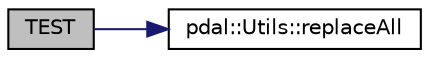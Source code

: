 digraph "TEST"
{
  edge [fontname="Helvetica",fontsize="10",labelfontname="Helvetica",labelfontsize="10"];
  node [fontname="Helvetica",fontsize="10",shape=record];
  rankdir="LR";
  Node1 [label="TEST",height=0.2,width=0.4,color="black", fillcolor="grey75", style="filled", fontcolor="black"];
  Node1 -> Node2 [color="midnightblue",fontsize="10",style="solid",fontname="Helvetica"];
  Node2 [label="pdal::Utils::replaceAll",height=0.2,width=0.4,color="black", fillcolor="white", style="filled",URL="$namespacepdal_1_1Utils.html#aee933a3f2afb351283582a3a50319fca"];
}
